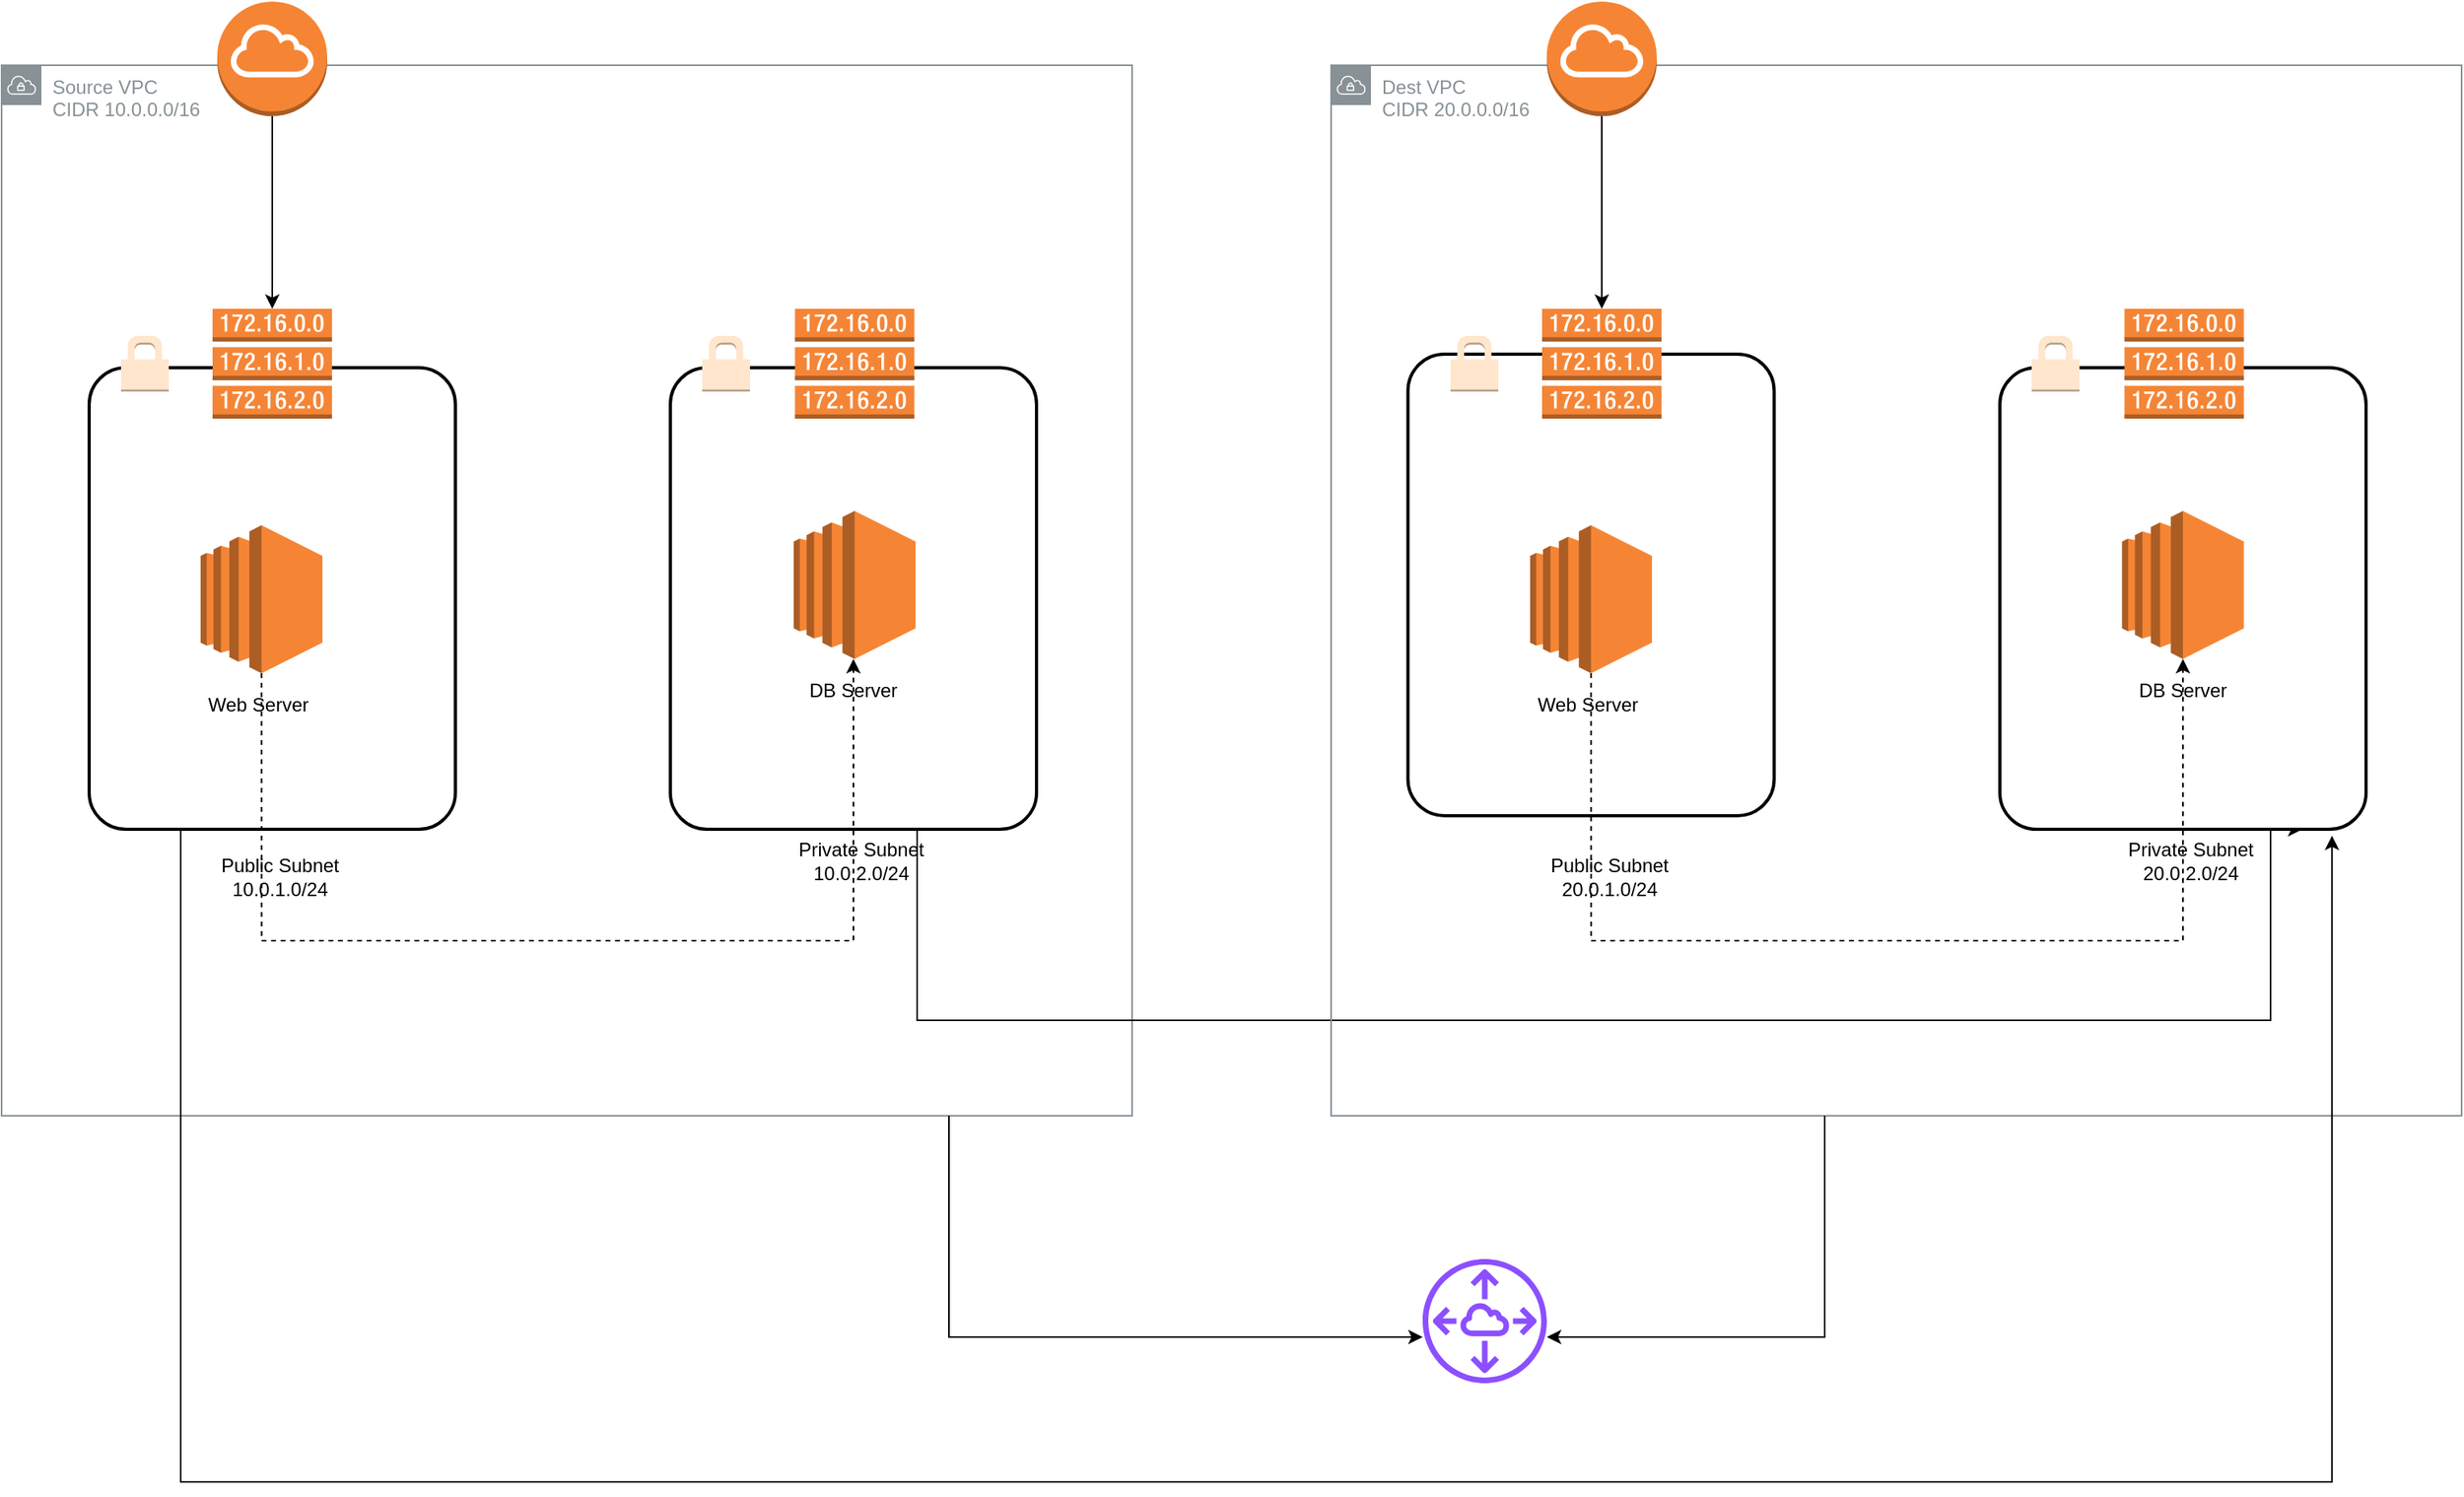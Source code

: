 <mxfile version="26.0.3">
  <diagram name="Page-1" id="7oG54qnDEi2w9H8_QEab">
    <mxGraphModel dx="1917" dy="1786" grid="1" gridSize="10" guides="1" tooltips="1" connect="1" arrows="1" fold="1" page="1" pageScale="1" pageWidth="850" pageHeight="1100" math="0" shadow="0">
      <root>
        <mxCell id="0" />
        <mxCell id="1" parent="0" />
        <mxCell id="OCgTym71qdyOVRXxtuMu-2" value="Source VPC&lt;div&gt;CIDR&amp;nbsp;&lt;span style=&quot;background-color: transparent; color: light-dark(rgb(135, 145, 150), rgb(106, 115, 119));&quot;&gt;10.0.0.0/16&lt;/span&gt;&lt;/div&gt;" style="sketch=0;outlineConnect=0;gradientColor=none;html=1;whiteSpace=wrap;fontSize=12;fontStyle=0;shape=mxgraph.aws4.group;grIcon=mxgraph.aws4.group_vpc;strokeColor=#879196;fillColor=none;verticalAlign=top;align=left;spacingLeft=30;fontColor=#879196;dashed=0;" parent="1" vertex="1">
          <mxGeometry x="5" y="-110" width="710" height="660" as="geometry" />
        </mxCell>
        <object label="" id="OCgTym71qdyOVRXxtuMu-4">
          <mxCell style="rounded=1;arcSize=10;dashed=0;strokeWidth=2;" parent="1" vertex="1">
            <mxGeometry x="60" y="80" width="230" height="290" as="geometry" />
          </mxCell>
        </object>
        <mxCell id="OCgTym71qdyOVRXxtuMu-5" value="" style="dashed=0;html=1;shape=mxgraph.aws3.permissions;fillColor=#ffe6cc;dashed=0;strokeColor=#d79b00;" parent="1" vertex="1">
          <mxGeometry x="80" y="60" width="30" height="35" as="geometry" />
        </mxCell>
        <object label="" id="OCgTym71qdyOVRXxtuMu-11">
          <mxCell style="rounded=1;arcSize=10;dashed=0;strokeWidth=2;" parent="1" vertex="1">
            <mxGeometry x="425" y="80" width="230" height="290" as="geometry" />
          </mxCell>
        </object>
        <mxCell id="OCgTym71qdyOVRXxtuMu-46" style="edgeStyle=orthogonalEdgeStyle;rounded=0;orthogonalLoop=1;jettySize=auto;html=1;" parent="1" source="OCgTym71qdyOVRXxtuMu-2" target="OCgTym71qdyOVRXxtuMu-44" edge="1">
          <mxGeometry relative="1" as="geometry">
            <Array as="points">
              <mxPoint x="600" y="689" />
            </Array>
          </mxGeometry>
        </mxCell>
        <mxCell id="PyAxd9nvbx8CP6ejC-Az-4" style="edgeStyle=orthogonalEdgeStyle;rounded=0;orthogonalLoop=1;jettySize=auto;html=1;exitX=0.75;exitY=0;exitDx=0;exitDy=0;entryX=1;entryY=0;entryDx=0;entryDy=0;" edge="1" parent="1" source="OCgTym71qdyOVRXxtuMu-12" target="OCgTym71qdyOVRXxtuMu-31">
          <mxGeometry relative="1" as="geometry">
            <Array as="points">
              <mxPoint x="580" y="490" />
              <mxPoint x="1430" y="490" />
              <mxPoint x="1430" y="370" />
            </Array>
          </mxGeometry>
        </mxCell>
        <mxCell id="OCgTym71qdyOVRXxtuMu-12" value="Private Subnet&lt;div&gt;10.0.2.0/24&lt;/div&gt;" style="text;html=1;align=center;verticalAlign=middle;whiteSpace=wrap;rounded=0;" parent="1" vertex="1">
          <mxGeometry x="475" y="370" width="140" height="40" as="geometry" />
        </mxCell>
        <mxCell id="OCgTym71qdyOVRXxtuMu-13" value="" style="dashed=0;html=1;shape=mxgraph.aws3.permissions;fillColor=#ffe6cc;dashed=0;strokeColor=#d79b00;" parent="1" vertex="1">
          <mxGeometry x="445" y="60" width="30" height="35" as="geometry" />
        </mxCell>
        <mxCell id="OCgTym71qdyOVRXxtuMu-15" value="" style="outlineConnect=0;dashed=0;verticalLabelPosition=bottom;verticalAlign=top;align=center;html=1;shape=mxgraph.aws3.ec2;fillColor=#F58534;gradientColor=none;" parent="1" vertex="1">
          <mxGeometry x="130" y="179" width="76.5" height="93" as="geometry" />
        </mxCell>
        <mxCell id="OCgTym71qdyOVRXxtuMu-16" value="Public Subnet&lt;div&gt;10.0.1.0/24&lt;/div&gt;" style="text;html=1;align=center;verticalAlign=middle;whiteSpace=wrap;rounded=0;" parent="1" vertex="1">
          <mxGeometry x="110" y="380" width="140" height="40" as="geometry" />
        </mxCell>
        <mxCell id="OCgTym71qdyOVRXxtuMu-26" style="edgeStyle=orthogonalEdgeStyle;rounded=0;orthogonalLoop=1;jettySize=auto;html=1;exitX=0.5;exitY=0;exitDx=0;exitDy=0;dashed=1;" parent="1" source="OCgTym71qdyOVRXxtuMu-17" target="OCgTym71qdyOVRXxtuMu-18" edge="1">
          <mxGeometry relative="1" as="geometry">
            <Array as="points">
              <mxPoint x="168" y="440" />
              <mxPoint x="540" y="440" />
            </Array>
          </mxGeometry>
        </mxCell>
        <mxCell id="OCgTym71qdyOVRXxtuMu-17" value="Web Server&amp;nbsp;" style="text;html=1;align=center;verticalAlign=middle;whiteSpace=wrap;rounded=0;" parent="1" vertex="1">
          <mxGeometry x="98.25" y="272" width="140" height="40" as="geometry" />
        </mxCell>
        <mxCell id="OCgTym71qdyOVRXxtuMu-18" value="" style="outlineConnect=0;dashed=0;verticalLabelPosition=bottom;verticalAlign=top;align=center;html=1;shape=mxgraph.aws3.ec2;fillColor=#F58534;gradientColor=none;" parent="1" vertex="1">
          <mxGeometry x="502.5" y="170" width="76.5" height="93" as="geometry" />
        </mxCell>
        <mxCell id="OCgTym71qdyOVRXxtuMu-19" value="DB Server" style="text;html=1;align=center;verticalAlign=middle;whiteSpace=wrap;rounded=0;" parent="1" vertex="1">
          <mxGeometry x="470" y="263" width="140" height="40" as="geometry" />
        </mxCell>
        <mxCell id="OCgTym71qdyOVRXxtuMu-25" style="edgeStyle=none;rounded=0;orthogonalLoop=1;jettySize=auto;html=1;exitX=0.5;exitY=1;exitDx=0;exitDy=0;exitPerimeter=0;" parent="1" source="OCgTym71qdyOVRXxtuMu-20" target="OCgTym71qdyOVRXxtuMu-23" edge="1">
          <mxGeometry relative="1" as="geometry" />
        </mxCell>
        <mxCell id="OCgTym71qdyOVRXxtuMu-20" value="" style="outlineConnect=0;dashed=0;verticalLabelPosition=bottom;verticalAlign=top;align=center;html=1;shape=mxgraph.aws3.internet_gateway;fillColor=#F58534;gradientColor=none;" parent="1" vertex="1">
          <mxGeometry x="140.5" y="-150" width="69" height="72" as="geometry" />
        </mxCell>
        <mxCell id="OCgTym71qdyOVRXxtuMu-23" value="" style="outlineConnect=0;dashed=0;verticalLabelPosition=bottom;verticalAlign=top;align=center;html=1;shape=mxgraph.aws3.route_table;fillColor=#F58536;gradientColor=none;" parent="1" vertex="1">
          <mxGeometry x="137.5" y="43" width="75" height="69" as="geometry" />
        </mxCell>
        <mxCell id="OCgTym71qdyOVRXxtuMu-24" value="" style="outlineConnect=0;dashed=0;verticalLabelPosition=bottom;verticalAlign=top;align=center;html=1;shape=mxgraph.aws3.route_table;fillColor=#F58536;gradientColor=none;" parent="1" vertex="1">
          <mxGeometry x="503.25" y="43" width="75" height="69" as="geometry" />
        </mxCell>
        <mxCell id="OCgTym71qdyOVRXxtuMu-27" value="Dest VPC&lt;div&gt;CIDR&amp;nbsp;&lt;span style=&quot;background-color: transparent; color: light-dark(rgb(135, 145, 150), rgb(106, 115, 119));&quot;&gt;20.0.0.0/16&lt;/span&gt;&lt;/div&gt;" style="sketch=0;outlineConnect=0;gradientColor=none;html=1;whiteSpace=wrap;fontSize=12;fontStyle=0;shape=mxgraph.aws4.group;grIcon=mxgraph.aws4.group_vpc;strokeColor=#879196;fillColor=none;verticalAlign=top;align=left;spacingLeft=30;fontColor=#879196;dashed=0;" parent="1" vertex="1">
          <mxGeometry x="840" y="-110" width="710" height="660" as="geometry" />
        </mxCell>
        <object label="" id="OCgTym71qdyOVRXxtuMu-28">
          <mxCell style="rounded=1;arcSize=10;dashed=0;strokeWidth=2;" parent="1" vertex="1">
            <mxGeometry x="888.25" y="71.5" width="230" height="290" as="geometry" />
          </mxCell>
        </object>
        <mxCell id="OCgTym71qdyOVRXxtuMu-29" value="" style="dashed=0;html=1;shape=mxgraph.aws3.permissions;fillColor=#ffe6cc;dashed=0;strokeColor=#d79b00;" parent="1" vertex="1">
          <mxGeometry x="915" y="60" width="30" height="35" as="geometry" />
        </mxCell>
        <object label="" id="OCgTym71qdyOVRXxtuMu-30">
          <mxCell style="rounded=1;arcSize=10;dashed=0;strokeWidth=2;" parent="1" vertex="1">
            <mxGeometry x="1260" y="80" width="230" height="290" as="geometry" />
          </mxCell>
        </object>
        <mxCell id="OCgTym71qdyOVRXxtuMu-45" style="edgeStyle=orthogonalEdgeStyle;rounded=0;orthogonalLoop=1;jettySize=auto;html=1;" parent="1" source="OCgTym71qdyOVRXxtuMu-27" target="OCgTym71qdyOVRXxtuMu-44" edge="1">
          <mxGeometry relative="1" as="geometry">
            <Array as="points">
              <mxPoint x="1150" y="689" />
            </Array>
          </mxGeometry>
        </mxCell>
        <mxCell id="OCgTym71qdyOVRXxtuMu-31" value="Private Subnet&lt;div&gt;20.0.2.0/24&lt;/div&gt;" style="text;html=1;align=center;verticalAlign=middle;whiteSpace=wrap;rounded=0;" parent="1" vertex="1">
          <mxGeometry x="1310" y="370" width="140" height="40" as="geometry" />
        </mxCell>
        <mxCell id="OCgTym71qdyOVRXxtuMu-32" value="" style="dashed=0;html=1;shape=mxgraph.aws3.permissions;fillColor=#ffe6cc;dashed=0;strokeColor=#d79b00;" parent="1" vertex="1">
          <mxGeometry x="1280" y="60" width="30" height="35" as="geometry" />
        </mxCell>
        <mxCell id="OCgTym71qdyOVRXxtuMu-33" value="" style="outlineConnect=0;dashed=0;verticalLabelPosition=bottom;verticalAlign=top;align=center;html=1;shape=mxgraph.aws3.ec2;fillColor=#F58534;gradientColor=none;" parent="1" vertex="1">
          <mxGeometry x="965" y="179" width="76.5" height="93" as="geometry" />
        </mxCell>
        <mxCell id="OCgTym71qdyOVRXxtuMu-34" value="Public Subnet&lt;div&gt;20.0.1.0/24&lt;/div&gt;" style="text;html=1;align=center;verticalAlign=middle;whiteSpace=wrap;rounded=0;" parent="1" vertex="1">
          <mxGeometry x="945" y="380" width="140" height="40" as="geometry" />
        </mxCell>
        <mxCell id="OCgTym71qdyOVRXxtuMu-35" style="edgeStyle=orthogonalEdgeStyle;rounded=0;orthogonalLoop=1;jettySize=auto;html=1;exitX=0.5;exitY=0;exitDx=0;exitDy=0;dashed=1;" parent="1" source="OCgTym71qdyOVRXxtuMu-36" target="OCgTym71qdyOVRXxtuMu-37" edge="1">
          <mxGeometry relative="1" as="geometry">
            <Array as="points">
              <mxPoint x="1003" y="440" />
              <mxPoint x="1375" y="440" />
            </Array>
          </mxGeometry>
        </mxCell>
        <mxCell id="OCgTym71qdyOVRXxtuMu-36" value="Web Server&amp;nbsp;" style="text;html=1;align=center;verticalAlign=middle;whiteSpace=wrap;rounded=0;" parent="1" vertex="1">
          <mxGeometry x="933.25" y="272" width="140" height="40" as="geometry" />
        </mxCell>
        <mxCell id="OCgTym71qdyOVRXxtuMu-37" value="" style="outlineConnect=0;dashed=0;verticalLabelPosition=bottom;verticalAlign=top;align=center;html=1;shape=mxgraph.aws3.ec2;fillColor=#F58534;gradientColor=none;" parent="1" vertex="1">
          <mxGeometry x="1336.75" y="170" width="76.5" height="93" as="geometry" />
        </mxCell>
        <mxCell id="OCgTym71qdyOVRXxtuMu-38" value="DB Server" style="text;html=1;align=center;verticalAlign=middle;whiteSpace=wrap;rounded=0;" parent="1" vertex="1">
          <mxGeometry x="1305" y="263" width="140" height="40" as="geometry" />
        </mxCell>
        <mxCell id="OCgTym71qdyOVRXxtuMu-39" style="edgeStyle=none;rounded=0;orthogonalLoop=1;jettySize=auto;html=1;exitX=0.5;exitY=1;exitDx=0;exitDy=0;exitPerimeter=0;" parent="1" source="OCgTym71qdyOVRXxtuMu-40" target="OCgTym71qdyOVRXxtuMu-41" edge="1">
          <mxGeometry relative="1" as="geometry" />
        </mxCell>
        <mxCell id="OCgTym71qdyOVRXxtuMu-40" value="" style="outlineConnect=0;dashed=0;verticalLabelPosition=bottom;verticalAlign=top;align=center;html=1;shape=mxgraph.aws3.internet_gateway;fillColor=#F58534;gradientColor=none;" parent="1" vertex="1">
          <mxGeometry x="975.5" y="-150" width="69" height="72" as="geometry" />
        </mxCell>
        <mxCell id="OCgTym71qdyOVRXxtuMu-41" value="" style="outlineConnect=0;dashed=0;verticalLabelPosition=bottom;verticalAlign=top;align=center;html=1;shape=mxgraph.aws3.route_table;fillColor=#F58536;gradientColor=none;" parent="1" vertex="1">
          <mxGeometry x="972.5" y="43" width="75" height="69" as="geometry" />
        </mxCell>
        <mxCell id="OCgTym71qdyOVRXxtuMu-42" value="" style="outlineConnect=0;dashed=0;verticalLabelPosition=bottom;verticalAlign=top;align=center;html=1;shape=mxgraph.aws3.route_table;fillColor=#F58536;gradientColor=none;" parent="1" vertex="1">
          <mxGeometry x="1338.25" y="43" width="75" height="69" as="geometry" />
        </mxCell>
        <mxCell id="OCgTym71qdyOVRXxtuMu-44" value="" style="sketch=0;outlineConnect=0;fontColor=#232F3E;gradientColor=none;fillColor=#8C4FFF;strokeColor=none;dashed=0;verticalLabelPosition=bottom;verticalAlign=top;align=center;html=1;fontSize=12;fontStyle=0;aspect=fixed;pointerEvents=1;shape=mxgraph.aws4.peering;" parent="1" vertex="1">
          <mxGeometry x="897.5" y="640" width="78" height="78" as="geometry" />
        </mxCell>
        <mxCell id="PyAxd9nvbx8CP6ejC-Az-1" style="edgeStyle=orthogonalEdgeStyle;rounded=0;orthogonalLoop=1;jettySize=auto;html=1;exitX=0.25;exitY=1;exitDx=0;exitDy=0;entryX=0.907;entryY=1.014;entryDx=0;entryDy=0;entryPerimeter=0;" edge="1" parent="1" source="OCgTym71qdyOVRXxtuMu-4" target="OCgTym71qdyOVRXxtuMu-30">
          <mxGeometry relative="1" as="geometry">
            <Array as="points">
              <mxPoint x="117" y="780" />
              <mxPoint x="1469" y="780" />
            </Array>
          </mxGeometry>
        </mxCell>
      </root>
    </mxGraphModel>
  </diagram>
</mxfile>
